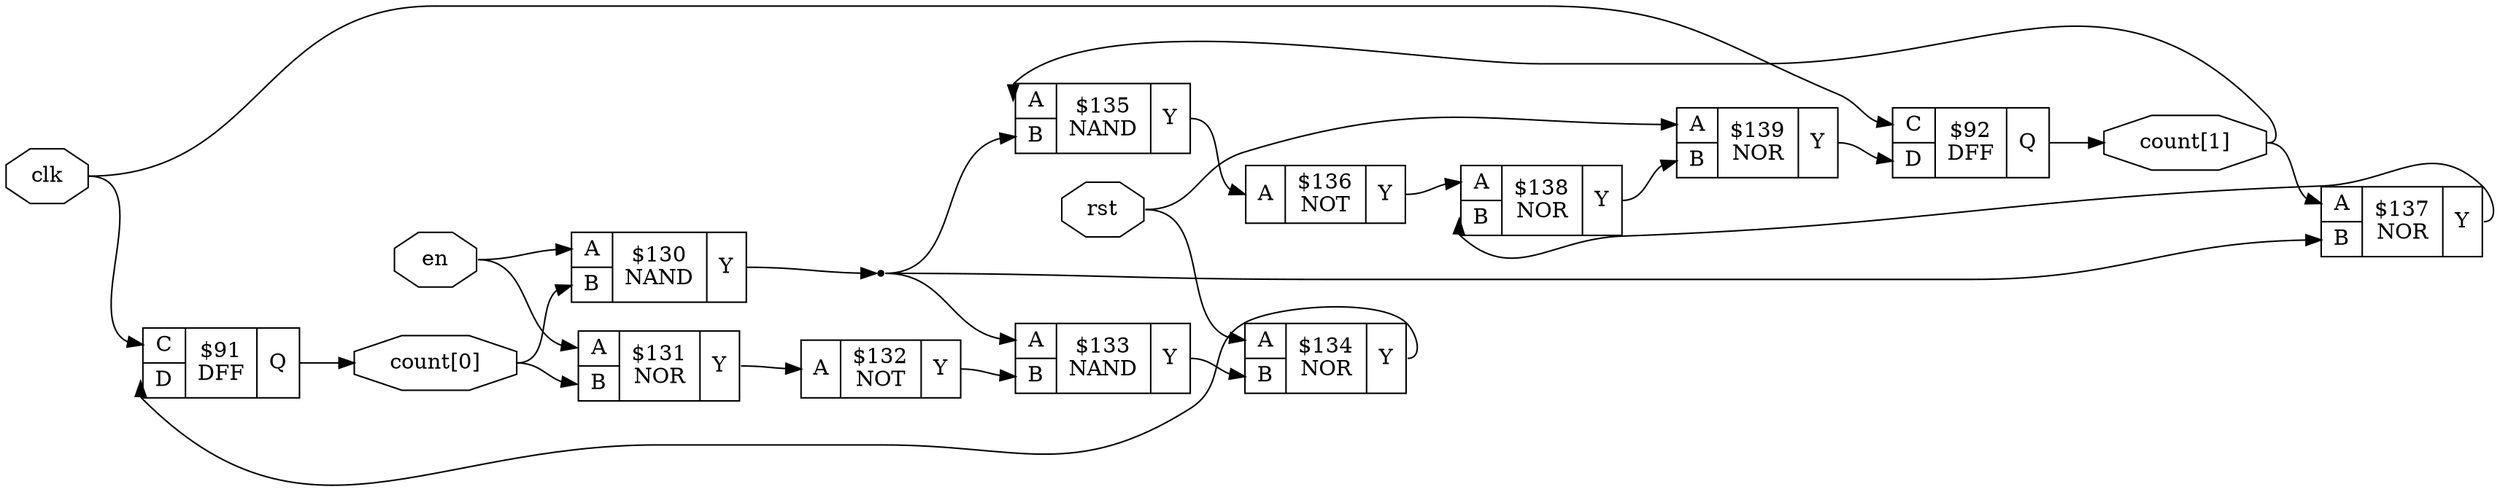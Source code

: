 digraph "counter" {
rankdir="LR";
remincross=true;
n11 [ shape=octagon, label="clk", color="black", fontcolor="black" ];
n12 [ shape=octagon, label="count[0]", color="black", fontcolor="black" ];
n13 [ shape=octagon, label="count[1]", color="black", fontcolor="black" ];
n14 [ shape=octagon, label="en", color="black", fontcolor="black" ];
n15 [ shape=octagon, label="rst", color="black", fontcolor="black" ];
c19 [ shape=record, label="{{<p16> A|<p17> B}|$130\nNAND|{<p18> Y}}",  ];
c20 [ shape=record, label="{{<p16> A|<p17> B}|$131\nNOR|{<p18> Y}}",  ];
c21 [ shape=record, label="{{<p16> A}|$132\nNOT|{<p18> Y}}",  ];
c22 [ shape=record, label="{{<p16> A|<p17> B}|$133\nNAND|{<p18> Y}}",  ];
c23 [ shape=record, label="{{<p16> A|<p17> B}|$134\nNOR|{<p18> Y}}",  ];
c24 [ shape=record, label="{{<p16> A|<p17> B}|$135\nNAND|{<p18> Y}}",  ];
c25 [ shape=record, label="{{<p16> A}|$136\nNOT|{<p18> Y}}",  ];
c26 [ shape=record, label="{{<p16> A|<p17> B}|$137\nNOR|{<p18> Y}}",  ];
c27 [ shape=record, label="{{<p16> A|<p17> B}|$138\nNOR|{<p18> Y}}",  ];
c28 [ shape=record, label="{{<p16> A|<p17> B}|$139\nNOR|{<p18> Y}}",  ];
c32 [ shape=record, label="{{<p29> C|<p30> D}|$91\nDFF|{<p31> Q}}",  ];
c33 [ shape=record, label="{{<p29> C|<p30> D}|$92\nDFF|{<p31> Q}}",  ];
c23:p18:e -> c32:p30:w [color="black", fontcolor="black", label=""];
c21:p18:e -> c22:p17:w [color="black", fontcolor="black", label=""];
n11:e -> c32:p29:w [color="black", fontcolor="black", label=""];
n11:e -> c33:p29:w [color="black", fontcolor="black", label=""];
c32:p31:e -> n12:w [color="black", fontcolor="black", label=""];
n12:e -> c19:p17:w [color="black", fontcolor="black", label=""];
n12:e -> c20:p17:w [color="black", fontcolor="black", label=""];
c33:p31:e -> n13:w [color="black", fontcolor="black", label=""];
n13:e -> c24:p16:w [color="black", fontcolor="black", label=""];
n13:e -> c26:p16:w [color="black", fontcolor="black", label=""];
n14:e -> c19:p16:w [color="black", fontcolor="black", label=""];
n14:e -> c20:p16:w [color="black", fontcolor="black", label=""];
n15:e -> c23:p16:w [color="black", fontcolor="black", label=""];
n15:e -> c28:p16:w [color="black", fontcolor="black", label=""];
c28:p18:e -> c33:p30:w [color="black", fontcolor="black", label=""];
c22:p18:e -> c23:p17:w [color="black", fontcolor="black", label=""];
c24:p18:e -> c25:p16:w [color="black", fontcolor="black", label=""];
c25:p18:e -> c27:p16:w [color="black", fontcolor="black", label=""];
c26:p18:e -> c27:p17:w [color="black", fontcolor="black", label=""];
c27:p18:e -> c28:p17:w [color="black", fontcolor="black", label=""];
n8 [ shape=point ];
c19:p18:e -> n8:w [color="black", fontcolor="black", label=""];
n8:e -> c22:p16:w [color="black", fontcolor="black", label=""];
n8:e -> c24:p17:w [color="black", fontcolor="black", label=""];
n8:e -> c26:p17:w [color="black", fontcolor="black", label=""];
c20:p18:e -> c21:p16:w [color="black", fontcolor="black", label=""];
}
